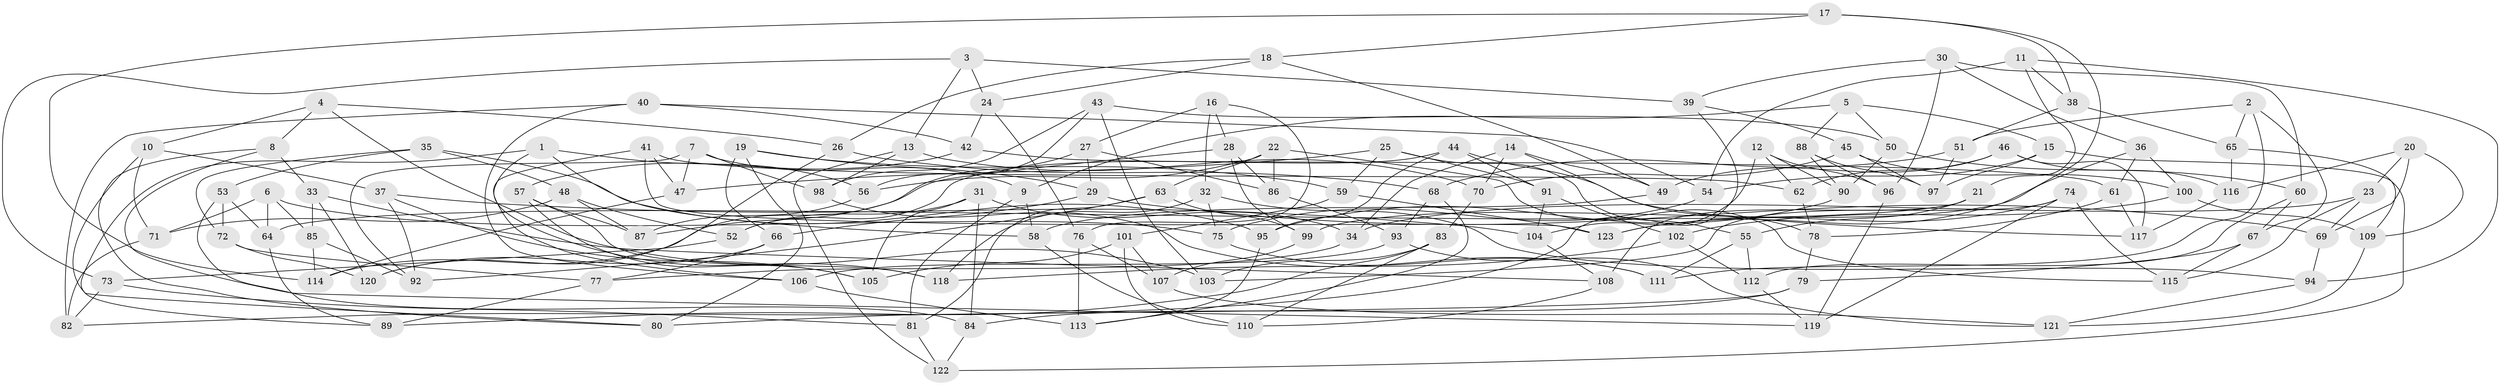 // coarse degree distribution, {4: 0.5517241379310345, 5: 0.14942528735632185, 6: 0.26436781609195403, 3: 0.034482758620689655}
// Generated by graph-tools (version 1.1) at 2025/38/03/04/25 23:38:09]
// undirected, 123 vertices, 246 edges
graph export_dot {
  node [color=gray90,style=filled];
  1;
  2;
  3;
  4;
  5;
  6;
  7;
  8;
  9;
  10;
  11;
  12;
  13;
  14;
  15;
  16;
  17;
  18;
  19;
  20;
  21;
  22;
  23;
  24;
  25;
  26;
  27;
  28;
  29;
  30;
  31;
  32;
  33;
  34;
  35;
  36;
  37;
  38;
  39;
  40;
  41;
  42;
  43;
  44;
  45;
  46;
  47;
  48;
  49;
  50;
  51;
  52;
  53;
  54;
  55;
  56;
  57;
  58;
  59;
  60;
  61;
  62;
  63;
  64;
  65;
  66;
  67;
  68;
  69;
  70;
  71;
  72;
  73;
  74;
  75;
  76;
  77;
  78;
  79;
  80;
  81;
  82;
  83;
  84;
  85;
  86;
  87;
  88;
  89;
  90;
  91;
  92;
  93;
  94;
  95;
  96;
  97;
  98;
  99;
  100;
  101;
  102;
  103;
  104;
  105;
  106;
  107;
  108;
  109;
  110;
  111;
  112;
  113;
  114;
  115;
  116;
  117;
  118;
  119;
  120;
  121;
  122;
  123;
  1 -- 56;
  1 -- 118;
  1 -- 58;
  1 -- 89;
  2 -- 51;
  2 -- 65;
  2 -- 67;
  2 -- 111;
  3 -- 39;
  3 -- 73;
  3 -- 24;
  3 -- 13;
  4 -- 10;
  4 -- 26;
  4 -- 103;
  4 -- 8;
  5 -- 50;
  5 -- 9;
  5 -- 15;
  5 -- 88;
  6 -- 85;
  6 -- 75;
  6 -- 71;
  6 -- 64;
  7 -- 92;
  7 -- 47;
  7 -- 98;
  7 -- 9;
  8 -- 33;
  8 -- 80;
  8 -- 119;
  9 -- 58;
  9 -- 81;
  10 -- 37;
  10 -- 71;
  10 -- 80;
  11 -- 38;
  11 -- 94;
  11 -- 54;
  11 -- 21;
  12 -- 104;
  12 -- 62;
  12 -- 90;
  12 -- 96;
  13 -- 98;
  13 -- 70;
  13 -- 122;
  14 -- 70;
  14 -- 49;
  14 -- 78;
  14 -- 34;
  15 -- 122;
  15 -- 97;
  15 -- 54;
  16 -- 32;
  16 -- 27;
  16 -- 28;
  16 -- 76;
  17 -- 114;
  17 -- 123;
  17 -- 18;
  17 -- 38;
  18 -- 26;
  18 -- 24;
  18 -- 49;
  19 -- 80;
  19 -- 66;
  19 -- 29;
  19 -- 59;
  20 -- 109;
  20 -- 116;
  20 -- 23;
  20 -- 69;
  21 -- 108;
  21 -- 64;
  21 -- 55;
  22 -- 115;
  22 -- 63;
  22 -- 56;
  22 -- 86;
  23 -- 34;
  23 -- 115;
  23 -- 69;
  24 -- 76;
  24 -- 42;
  25 -- 59;
  25 -- 47;
  25 -- 91;
  25 -- 55;
  26 -- 68;
  26 -- 120;
  27 -- 114;
  27 -- 29;
  27 -- 86;
  28 -- 86;
  28 -- 87;
  28 -- 99;
  29 -- 66;
  29 -- 69;
  30 -- 96;
  30 -- 39;
  30 -- 60;
  30 -- 36;
  31 -- 34;
  31 -- 52;
  31 -- 105;
  31 -- 84;
  32 -- 94;
  32 -- 118;
  32 -- 75;
  33 -- 85;
  33 -- 120;
  33 -- 108;
  34 -- 77;
  35 -- 95;
  35 -- 53;
  35 -- 48;
  35 -- 72;
  36 -- 61;
  36 -- 99;
  36 -- 100;
  37 -- 105;
  37 -- 92;
  37 -- 104;
  38 -- 51;
  38 -- 65;
  39 -- 82;
  39 -- 45;
  40 -- 106;
  40 -- 42;
  40 -- 82;
  40 -- 54;
  41 -- 123;
  41 -- 62;
  41 -- 47;
  41 -- 106;
  42 -- 57;
  42 -- 61;
  43 -- 50;
  43 -- 56;
  43 -- 103;
  43 -- 98;
  44 -- 91;
  44 -- 52;
  44 -- 117;
  44 -- 95;
  45 -- 97;
  45 -- 100;
  45 -- 70;
  46 -- 116;
  46 -- 117;
  46 -- 49;
  46 -- 62;
  47 -- 114;
  48 -- 87;
  48 -- 71;
  48 -- 52;
  49 -- 58;
  50 -- 60;
  50 -- 90;
  51 -- 68;
  51 -- 97;
  52 -- 73;
  53 -- 72;
  53 -- 84;
  53 -- 64;
  54 -- 75;
  55 -- 111;
  55 -- 112;
  56 -- 87;
  57 -- 87;
  57 -- 118;
  57 -- 105;
  58 -- 110;
  59 -- 101;
  59 -- 123;
  60 -- 67;
  60 -- 112;
  61 -- 78;
  61 -- 117;
  62 -- 78;
  63 -- 81;
  63 -- 99;
  63 -- 92;
  64 -- 89;
  65 -- 116;
  65 -- 109;
  66 -- 120;
  66 -- 77;
  67 -- 115;
  67 -- 79;
  68 -- 113;
  68 -- 93;
  69 -- 94;
  70 -- 83;
  71 -- 82;
  72 -- 120;
  72 -- 77;
  73 -- 81;
  73 -- 82;
  74 -- 103;
  74 -- 115;
  74 -- 119;
  74 -- 123;
  75 -- 111;
  76 -- 113;
  76 -- 107;
  77 -- 89;
  78 -- 79;
  79 -- 84;
  79 -- 80;
  81 -- 122;
  83 -- 103;
  83 -- 89;
  83 -- 110;
  84 -- 122;
  85 -- 114;
  85 -- 92;
  86 -- 93;
  88 -- 96;
  88 -- 90;
  88 -- 97;
  90 -- 95;
  91 -- 102;
  91 -- 104;
  93 -- 121;
  93 -- 106;
  94 -- 121;
  95 -- 113;
  96 -- 119;
  98 -- 111;
  99 -- 107;
  100 -- 102;
  100 -- 109;
  101 -- 110;
  101 -- 105;
  101 -- 107;
  102 -- 112;
  102 -- 118;
  104 -- 108;
  106 -- 113;
  107 -- 121;
  108 -- 110;
  109 -- 121;
  112 -- 119;
  116 -- 117;
}
